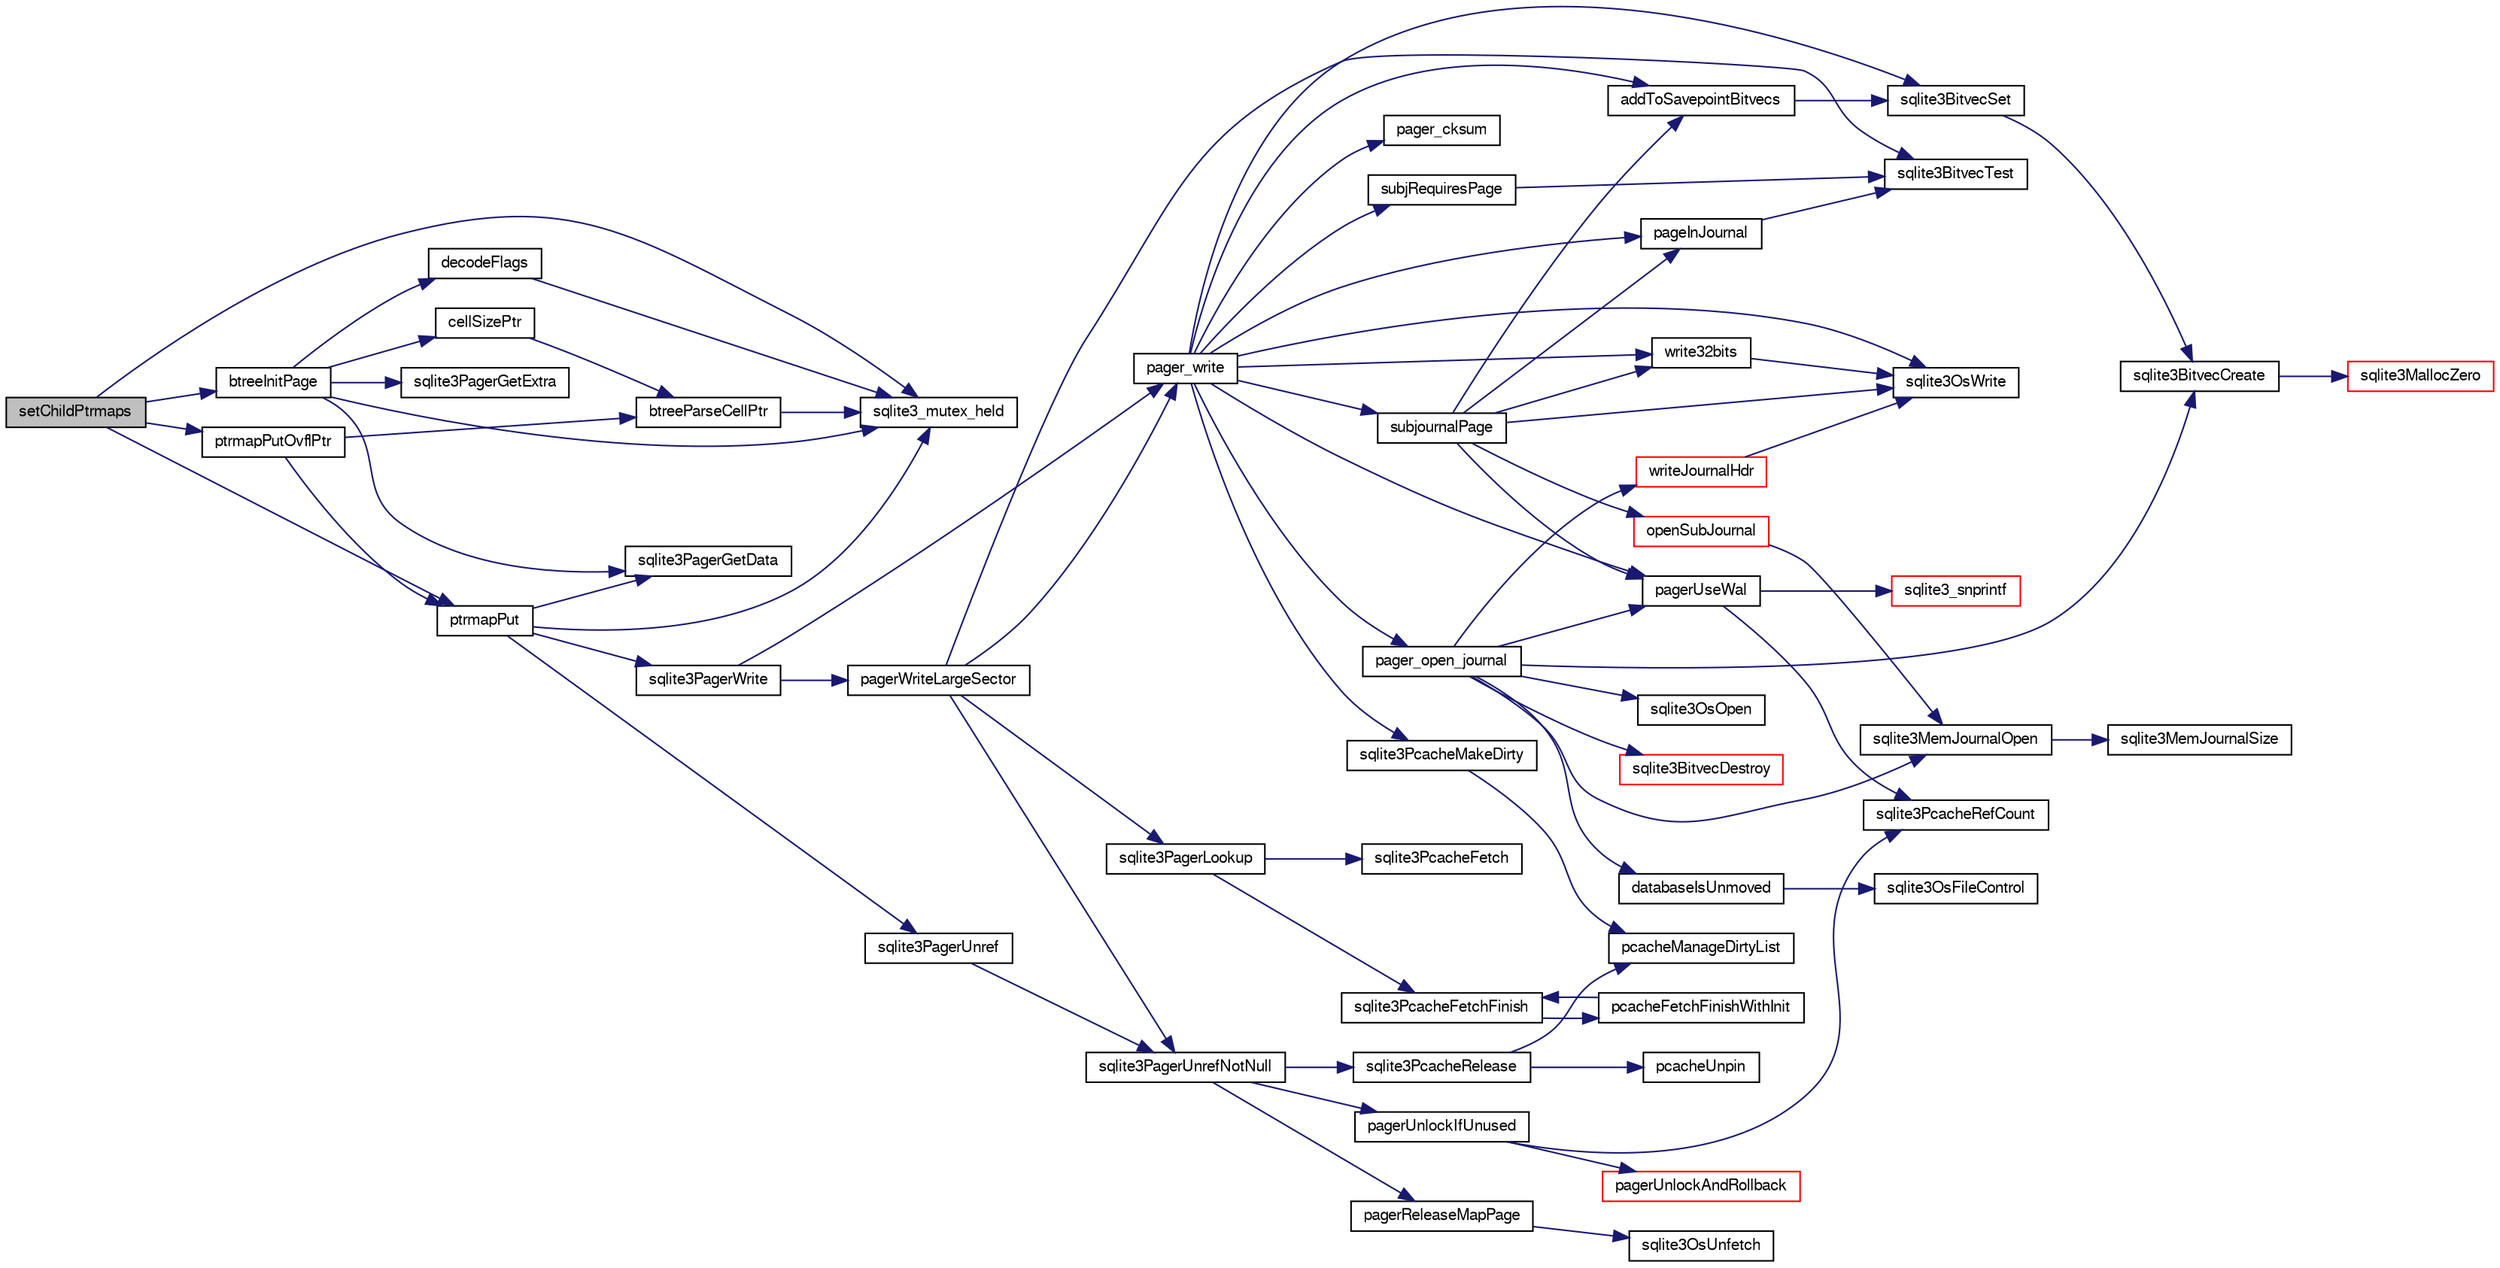 digraph "setChildPtrmaps"
{
  edge [fontname="FreeSans",fontsize="10",labelfontname="FreeSans",labelfontsize="10"];
  node [fontname="FreeSans",fontsize="10",shape=record];
  rankdir="LR";
  Node289877 [label="setChildPtrmaps",height=0.2,width=0.4,color="black", fillcolor="grey75", style="filled", fontcolor="black"];
  Node289877 -> Node289878 [color="midnightblue",fontsize="10",style="solid",fontname="FreeSans"];
  Node289878 [label="sqlite3_mutex_held",height=0.2,width=0.4,color="black", fillcolor="white", style="filled",URL="$sqlite3_8c.html#acf77da68932b6bc163c5e68547ecc3e7"];
  Node289877 -> Node289879 [color="midnightblue",fontsize="10",style="solid",fontname="FreeSans"];
  Node289879 [label="btreeInitPage",height=0.2,width=0.4,color="black", fillcolor="white", style="filled",URL="$sqlite3_8c.html#a3fbef3abda22e9a3f72c2873ec0b26a3"];
  Node289879 -> Node289878 [color="midnightblue",fontsize="10",style="solid",fontname="FreeSans"];
  Node289879 -> Node289880 [color="midnightblue",fontsize="10",style="solid",fontname="FreeSans"];
  Node289880 [label="sqlite3PagerGetExtra",height=0.2,width=0.4,color="black", fillcolor="white", style="filled",URL="$sqlite3_8c.html#a48e879a6d20f06f27390973ab8d59bd7"];
  Node289879 -> Node289881 [color="midnightblue",fontsize="10",style="solid",fontname="FreeSans"];
  Node289881 [label="sqlite3PagerGetData",height=0.2,width=0.4,color="black", fillcolor="white", style="filled",URL="$sqlite3_8c.html#a9dd340e56fb4b7fad4df339595b8d8a2"];
  Node289879 -> Node289882 [color="midnightblue",fontsize="10",style="solid",fontname="FreeSans"];
  Node289882 [label="decodeFlags",height=0.2,width=0.4,color="black", fillcolor="white", style="filled",URL="$sqlite3_8c.html#acb168e46383706f31cefd555da235eae"];
  Node289882 -> Node289878 [color="midnightblue",fontsize="10",style="solid",fontname="FreeSans"];
  Node289879 -> Node289883 [color="midnightblue",fontsize="10",style="solid",fontname="FreeSans"];
  Node289883 [label="cellSizePtr",height=0.2,width=0.4,color="black", fillcolor="white", style="filled",URL="$sqlite3_8c.html#a6c95c9aac1c8a00490e36674f43e76ec"];
  Node289883 -> Node289884 [color="midnightblue",fontsize="10",style="solid",fontname="FreeSans"];
  Node289884 [label="btreeParseCellPtr",height=0.2,width=0.4,color="black", fillcolor="white", style="filled",URL="$sqlite3_8c.html#a1eba22ca0ddf563de0b29c64551c759f"];
  Node289884 -> Node289878 [color="midnightblue",fontsize="10",style="solid",fontname="FreeSans"];
  Node289877 -> Node289885 [color="midnightblue",fontsize="10",style="solid",fontname="FreeSans"];
  Node289885 [label="ptrmapPutOvflPtr",height=0.2,width=0.4,color="black", fillcolor="white", style="filled",URL="$sqlite3_8c.html#a5b7cb112db531e0498aaddcbadb4985b"];
  Node289885 -> Node289884 [color="midnightblue",fontsize="10",style="solid",fontname="FreeSans"];
  Node289885 -> Node289886 [color="midnightblue",fontsize="10",style="solid",fontname="FreeSans"];
  Node289886 [label="ptrmapPut",height=0.2,width=0.4,color="black", fillcolor="white", style="filled",URL="$sqlite3_8c.html#ac16fbe55892f29324ac5d09957374ed0"];
  Node289886 -> Node289878 [color="midnightblue",fontsize="10",style="solid",fontname="FreeSans"];
  Node289886 -> Node289881 [color="midnightblue",fontsize="10",style="solid",fontname="FreeSans"];
  Node289886 -> Node289887 [color="midnightblue",fontsize="10",style="solid",fontname="FreeSans"];
  Node289887 [label="sqlite3PagerWrite",height=0.2,width=0.4,color="black", fillcolor="white", style="filled",URL="$sqlite3_8c.html#ad4b8aee028ee99575b0748b299e04ed0"];
  Node289887 -> Node289888 [color="midnightblue",fontsize="10",style="solid",fontname="FreeSans"];
  Node289888 [label="pagerWriteLargeSector",height=0.2,width=0.4,color="black", fillcolor="white", style="filled",URL="$sqlite3_8c.html#a06334f0cc1c2dc95ffe29c2359928b92"];
  Node289888 -> Node289889 [color="midnightblue",fontsize="10",style="solid",fontname="FreeSans"];
  Node289889 [label="sqlite3BitvecTest",height=0.2,width=0.4,color="black", fillcolor="white", style="filled",URL="$sqlite3_8c.html#ab08693a5ff8d1b759eb50dc307ee910f"];
  Node289888 -> Node289890 [color="midnightblue",fontsize="10",style="solid",fontname="FreeSans"];
  Node289890 [label="pager_write",height=0.2,width=0.4,color="black", fillcolor="white", style="filled",URL="$sqlite3_8c.html#aa5dbf1a9dcccf0aa140b04b81325517f"];
  Node289890 -> Node289891 [color="midnightblue",fontsize="10",style="solid",fontname="FreeSans"];
  Node289891 [label="pager_open_journal",height=0.2,width=0.4,color="black", fillcolor="white", style="filled",URL="$sqlite3_8c.html#a9a5224f8941dc99ce19bb0eb24766d00"];
  Node289891 -> Node289892 [color="midnightblue",fontsize="10",style="solid",fontname="FreeSans"];
  Node289892 [label="pagerUseWal",height=0.2,width=0.4,color="black", fillcolor="white", style="filled",URL="$sqlite3_8c.html#a31def80bfe1de9284d635ba190a5eb68"];
  Node289892 -> Node289893 [color="midnightblue",fontsize="10",style="solid",fontname="FreeSans"];
  Node289893 [label="sqlite3PcacheRefCount",height=0.2,width=0.4,color="black", fillcolor="white", style="filled",URL="$sqlite3_8c.html#adee2536d23ec9628e0883ccab03b3429"];
  Node289892 -> Node289894 [color="midnightblue",fontsize="10",style="solid",fontname="FreeSans"];
  Node289894 [label="sqlite3_snprintf",height=0.2,width=0.4,color="red", fillcolor="white", style="filled",URL="$sqlite3_8c.html#aa2695a752e971577f5784122f2013c40"];
  Node289891 -> Node290175 [color="midnightblue",fontsize="10",style="solid",fontname="FreeSans"];
  Node290175 [label="sqlite3BitvecCreate",height=0.2,width=0.4,color="black", fillcolor="white", style="filled",URL="$sqlite3_8c.html#a0a60c2422cf28790767f5bc7598514ee"];
  Node290175 -> Node289927 [color="midnightblue",fontsize="10",style="solid",fontname="FreeSans"];
  Node289927 [label="sqlite3MallocZero",height=0.2,width=0.4,color="red", fillcolor="white", style="filled",URL="$sqlite3_8c.html#ab3e07a30b9b5471f9f5e8f9cb7229934"];
  Node289891 -> Node290176 [color="midnightblue",fontsize="10",style="solid",fontname="FreeSans"];
  Node290176 [label="sqlite3MemJournalOpen",height=0.2,width=0.4,color="black", fillcolor="white", style="filled",URL="$sqlite3_8c.html#ad464be0cdcbcfad82c33db47ba916bf4"];
  Node290176 -> Node290177 [color="midnightblue",fontsize="10",style="solid",fontname="FreeSans"];
  Node290177 [label="sqlite3MemJournalSize",height=0.2,width=0.4,color="black", fillcolor="white", style="filled",URL="$sqlite3_8c.html#a467faa8c56423e1d71f1edcdf788ea01"];
  Node289891 -> Node290178 [color="midnightblue",fontsize="10",style="solid",fontname="FreeSans"];
  Node290178 [label="databaseIsUnmoved",height=0.2,width=0.4,color="black", fillcolor="white", style="filled",URL="$sqlite3_8c.html#a25aec96ef7cef0d1999b492b4b74a767"];
  Node290178 -> Node290179 [color="midnightblue",fontsize="10",style="solid",fontname="FreeSans"];
  Node290179 [label="sqlite3OsFileControl",height=0.2,width=0.4,color="black", fillcolor="white", style="filled",URL="$sqlite3_8c.html#aa8dad928f8e52b454c6d82bd2fe5c3fc"];
  Node289891 -> Node290180 [color="midnightblue",fontsize="10",style="solid",fontname="FreeSans"];
  Node290180 [label="sqlite3OsOpen",height=0.2,width=0.4,color="black", fillcolor="white", style="filled",URL="$sqlite3_8c.html#a12a1f3451e28f9cecd19cf0bb4f8f416"];
  Node289891 -> Node290181 [color="midnightblue",fontsize="10",style="solid",fontname="FreeSans"];
  Node290181 [label="writeJournalHdr",height=0.2,width=0.4,color="red", fillcolor="white", style="filled",URL="$sqlite3_8c.html#a0b0a4fa9c3fe997aaa565b1e438acca7"];
  Node290181 -> Node290184 [color="midnightblue",fontsize="10",style="solid",fontname="FreeSans"];
  Node290184 [label="sqlite3OsWrite",height=0.2,width=0.4,color="black", fillcolor="white", style="filled",URL="$sqlite3_8c.html#a1eea7ec327af84c05b4dd4cc075a537f"];
  Node289891 -> Node290185 [color="midnightblue",fontsize="10",style="solid",fontname="FreeSans"];
  Node290185 [label="sqlite3BitvecDestroy",height=0.2,width=0.4,color="red", fillcolor="white", style="filled",URL="$sqlite3_8c.html#ab732400d8022b48df1b7b3ee41be045d"];
  Node289890 -> Node290186 [color="midnightblue",fontsize="10",style="solid",fontname="FreeSans"];
  Node290186 [label="sqlite3PcacheMakeDirty",height=0.2,width=0.4,color="black", fillcolor="white", style="filled",URL="$sqlite3_8c.html#ab2add4c541df2d0b57a993930ee18a3a"];
  Node290186 -> Node290187 [color="midnightblue",fontsize="10",style="solid",fontname="FreeSans"];
  Node290187 [label="pcacheManageDirtyList",height=0.2,width=0.4,color="black", fillcolor="white", style="filled",URL="$sqlite3_8c.html#aae9bc2ddff700c30e5f9c80d531d6acc"];
  Node289890 -> Node290188 [color="midnightblue",fontsize="10",style="solid",fontname="FreeSans"];
  Node290188 [label="pageInJournal",height=0.2,width=0.4,color="black", fillcolor="white", style="filled",URL="$sqlite3_8c.html#a07fb7c067274e7abc0a9ea2d3ffed616"];
  Node290188 -> Node289889 [color="midnightblue",fontsize="10",style="solid",fontname="FreeSans"];
  Node289890 -> Node290189 [color="midnightblue",fontsize="10",style="solid",fontname="FreeSans"];
  Node290189 [label="subjRequiresPage",height=0.2,width=0.4,color="black", fillcolor="white", style="filled",URL="$sqlite3_8c.html#a8c8d460aa8cc7cb907b2e04844aaba86"];
  Node290189 -> Node289889 [color="midnightblue",fontsize="10",style="solid",fontname="FreeSans"];
  Node289890 -> Node289892 [color="midnightblue",fontsize="10",style="solid",fontname="FreeSans"];
  Node289890 -> Node290190 [color="midnightblue",fontsize="10",style="solid",fontname="FreeSans"];
  Node290190 [label="pager_cksum",height=0.2,width=0.4,color="black", fillcolor="white", style="filled",URL="$sqlite3_8c.html#aabee8392d616aa1523fd6521cd2eb2b2"];
  Node289890 -> Node290191 [color="midnightblue",fontsize="10",style="solid",fontname="FreeSans"];
  Node290191 [label="write32bits",height=0.2,width=0.4,color="black", fillcolor="white", style="filled",URL="$sqlite3_8c.html#a5db7813c01a178a634f0dcd6e7766ed6"];
  Node290191 -> Node290184 [color="midnightblue",fontsize="10",style="solid",fontname="FreeSans"];
  Node289890 -> Node290184 [color="midnightblue",fontsize="10",style="solid",fontname="FreeSans"];
  Node289890 -> Node290192 [color="midnightblue",fontsize="10",style="solid",fontname="FreeSans"];
  Node290192 [label="sqlite3BitvecSet",height=0.2,width=0.4,color="black", fillcolor="white", style="filled",URL="$sqlite3_8c.html#a1f3c6d64d5d889e451d6725b1eb458be"];
  Node290192 -> Node290175 [color="midnightblue",fontsize="10",style="solid",fontname="FreeSans"];
  Node289890 -> Node290193 [color="midnightblue",fontsize="10",style="solid",fontname="FreeSans"];
  Node290193 [label="addToSavepointBitvecs",height=0.2,width=0.4,color="black", fillcolor="white", style="filled",URL="$sqlite3_8c.html#aa2e9bb02bb6975d83ec875f0792792f0"];
  Node290193 -> Node290192 [color="midnightblue",fontsize="10",style="solid",fontname="FreeSans"];
  Node289890 -> Node290194 [color="midnightblue",fontsize="10",style="solid",fontname="FreeSans"];
  Node290194 [label="subjournalPage",height=0.2,width=0.4,color="black", fillcolor="white", style="filled",URL="$sqlite3_8c.html#a836f5a13ba09ee3f118ebe73b58591c4"];
  Node290194 -> Node289892 [color="midnightblue",fontsize="10",style="solid",fontname="FreeSans"];
  Node290194 -> Node290188 [color="midnightblue",fontsize="10",style="solid",fontname="FreeSans"];
  Node290194 -> Node290195 [color="midnightblue",fontsize="10",style="solid",fontname="FreeSans"];
  Node290195 [label="openSubJournal",height=0.2,width=0.4,color="red", fillcolor="white", style="filled",URL="$sqlite3_8c.html#a69f445a04e423a1eaf24a2b9f035b427"];
  Node290195 -> Node290176 [color="midnightblue",fontsize="10",style="solid",fontname="FreeSans"];
  Node290194 -> Node290191 [color="midnightblue",fontsize="10",style="solid",fontname="FreeSans"];
  Node290194 -> Node290184 [color="midnightblue",fontsize="10",style="solid",fontname="FreeSans"];
  Node290194 -> Node290193 [color="midnightblue",fontsize="10",style="solid",fontname="FreeSans"];
  Node289888 -> Node290197 [color="midnightblue",fontsize="10",style="solid",fontname="FreeSans"];
  Node290197 [label="sqlite3PagerUnrefNotNull",height=0.2,width=0.4,color="black", fillcolor="white", style="filled",URL="$sqlite3_8c.html#a4b314f96f09f5c68c94672e420e31ab9"];
  Node290197 -> Node290198 [color="midnightblue",fontsize="10",style="solid",fontname="FreeSans"];
  Node290198 [label="pagerReleaseMapPage",height=0.2,width=0.4,color="black", fillcolor="white", style="filled",URL="$sqlite3_8c.html#aefa288f9febba49488ab634f8b0d5f6d"];
  Node290198 -> Node290199 [color="midnightblue",fontsize="10",style="solid",fontname="FreeSans"];
  Node290199 [label="sqlite3OsUnfetch",height=0.2,width=0.4,color="black", fillcolor="white", style="filled",URL="$sqlite3_8c.html#abc0da72cb8b8989cf8708b572fe5fef4"];
  Node290197 -> Node290200 [color="midnightblue",fontsize="10",style="solid",fontname="FreeSans"];
  Node290200 [label="sqlite3PcacheRelease",height=0.2,width=0.4,color="black", fillcolor="white", style="filled",URL="$sqlite3_8c.html#ad07fc7a8130ad1e77861f345084b1b83"];
  Node290200 -> Node290201 [color="midnightblue",fontsize="10",style="solid",fontname="FreeSans"];
  Node290201 [label="pcacheUnpin",height=0.2,width=0.4,color="black", fillcolor="white", style="filled",URL="$sqlite3_8c.html#a76530dde0f26366c0614d713daf9859c"];
  Node290200 -> Node290187 [color="midnightblue",fontsize="10",style="solid",fontname="FreeSans"];
  Node290197 -> Node290202 [color="midnightblue",fontsize="10",style="solid",fontname="FreeSans"];
  Node290202 [label="pagerUnlockIfUnused",height=0.2,width=0.4,color="black", fillcolor="white", style="filled",URL="$sqlite3_8c.html#abf547f4276efb6f10262f7fde1e4d065"];
  Node290202 -> Node289893 [color="midnightblue",fontsize="10",style="solid",fontname="FreeSans"];
  Node290202 -> Node290203 [color="midnightblue",fontsize="10",style="solid",fontname="FreeSans"];
  Node290203 [label="pagerUnlockAndRollback",height=0.2,width=0.4,color="red", fillcolor="white", style="filled",URL="$sqlite3_8c.html#a02d96b7bf62c3b13ba905d168914518c"];
  Node289888 -> Node290222 [color="midnightblue",fontsize="10",style="solid",fontname="FreeSans"];
  Node290222 [label="sqlite3PagerLookup",height=0.2,width=0.4,color="black", fillcolor="white", style="filled",URL="$sqlite3_8c.html#a1252ec03814f64eed236cfb21094cafd"];
  Node290222 -> Node290223 [color="midnightblue",fontsize="10",style="solid",fontname="FreeSans"];
  Node290223 [label="sqlite3PcacheFetch",height=0.2,width=0.4,color="black", fillcolor="white", style="filled",URL="$sqlite3_8c.html#a51a10151c5ec2c1c9e6fd615e95a3450"];
  Node290222 -> Node290224 [color="midnightblue",fontsize="10",style="solid",fontname="FreeSans"];
  Node290224 [label="sqlite3PcacheFetchFinish",height=0.2,width=0.4,color="black", fillcolor="white", style="filled",URL="$sqlite3_8c.html#a21f330cb082d63a111f64257e823a4b1"];
  Node290224 -> Node290225 [color="midnightblue",fontsize="10",style="solid",fontname="FreeSans"];
  Node290225 [label="pcacheFetchFinishWithInit",height=0.2,width=0.4,color="black", fillcolor="white", style="filled",URL="$sqlite3_8c.html#aa202d18b38a90f758ff6ccfc956920eb"];
  Node290225 -> Node290224 [color="midnightblue",fontsize="10",style="solid",fontname="FreeSans"];
  Node289887 -> Node289890 [color="midnightblue",fontsize="10",style="solid",fontname="FreeSans"];
  Node289886 -> Node290267 [color="midnightblue",fontsize="10",style="solid",fontname="FreeSans"];
  Node290267 [label="sqlite3PagerUnref",height=0.2,width=0.4,color="black", fillcolor="white", style="filled",URL="$sqlite3_8c.html#aa9d040b7f24a8a5d99bf96863b52cd15"];
  Node290267 -> Node290197 [color="midnightblue",fontsize="10",style="solid",fontname="FreeSans"];
  Node289877 -> Node289886 [color="midnightblue",fontsize="10",style="solid",fontname="FreeSans"];
}
